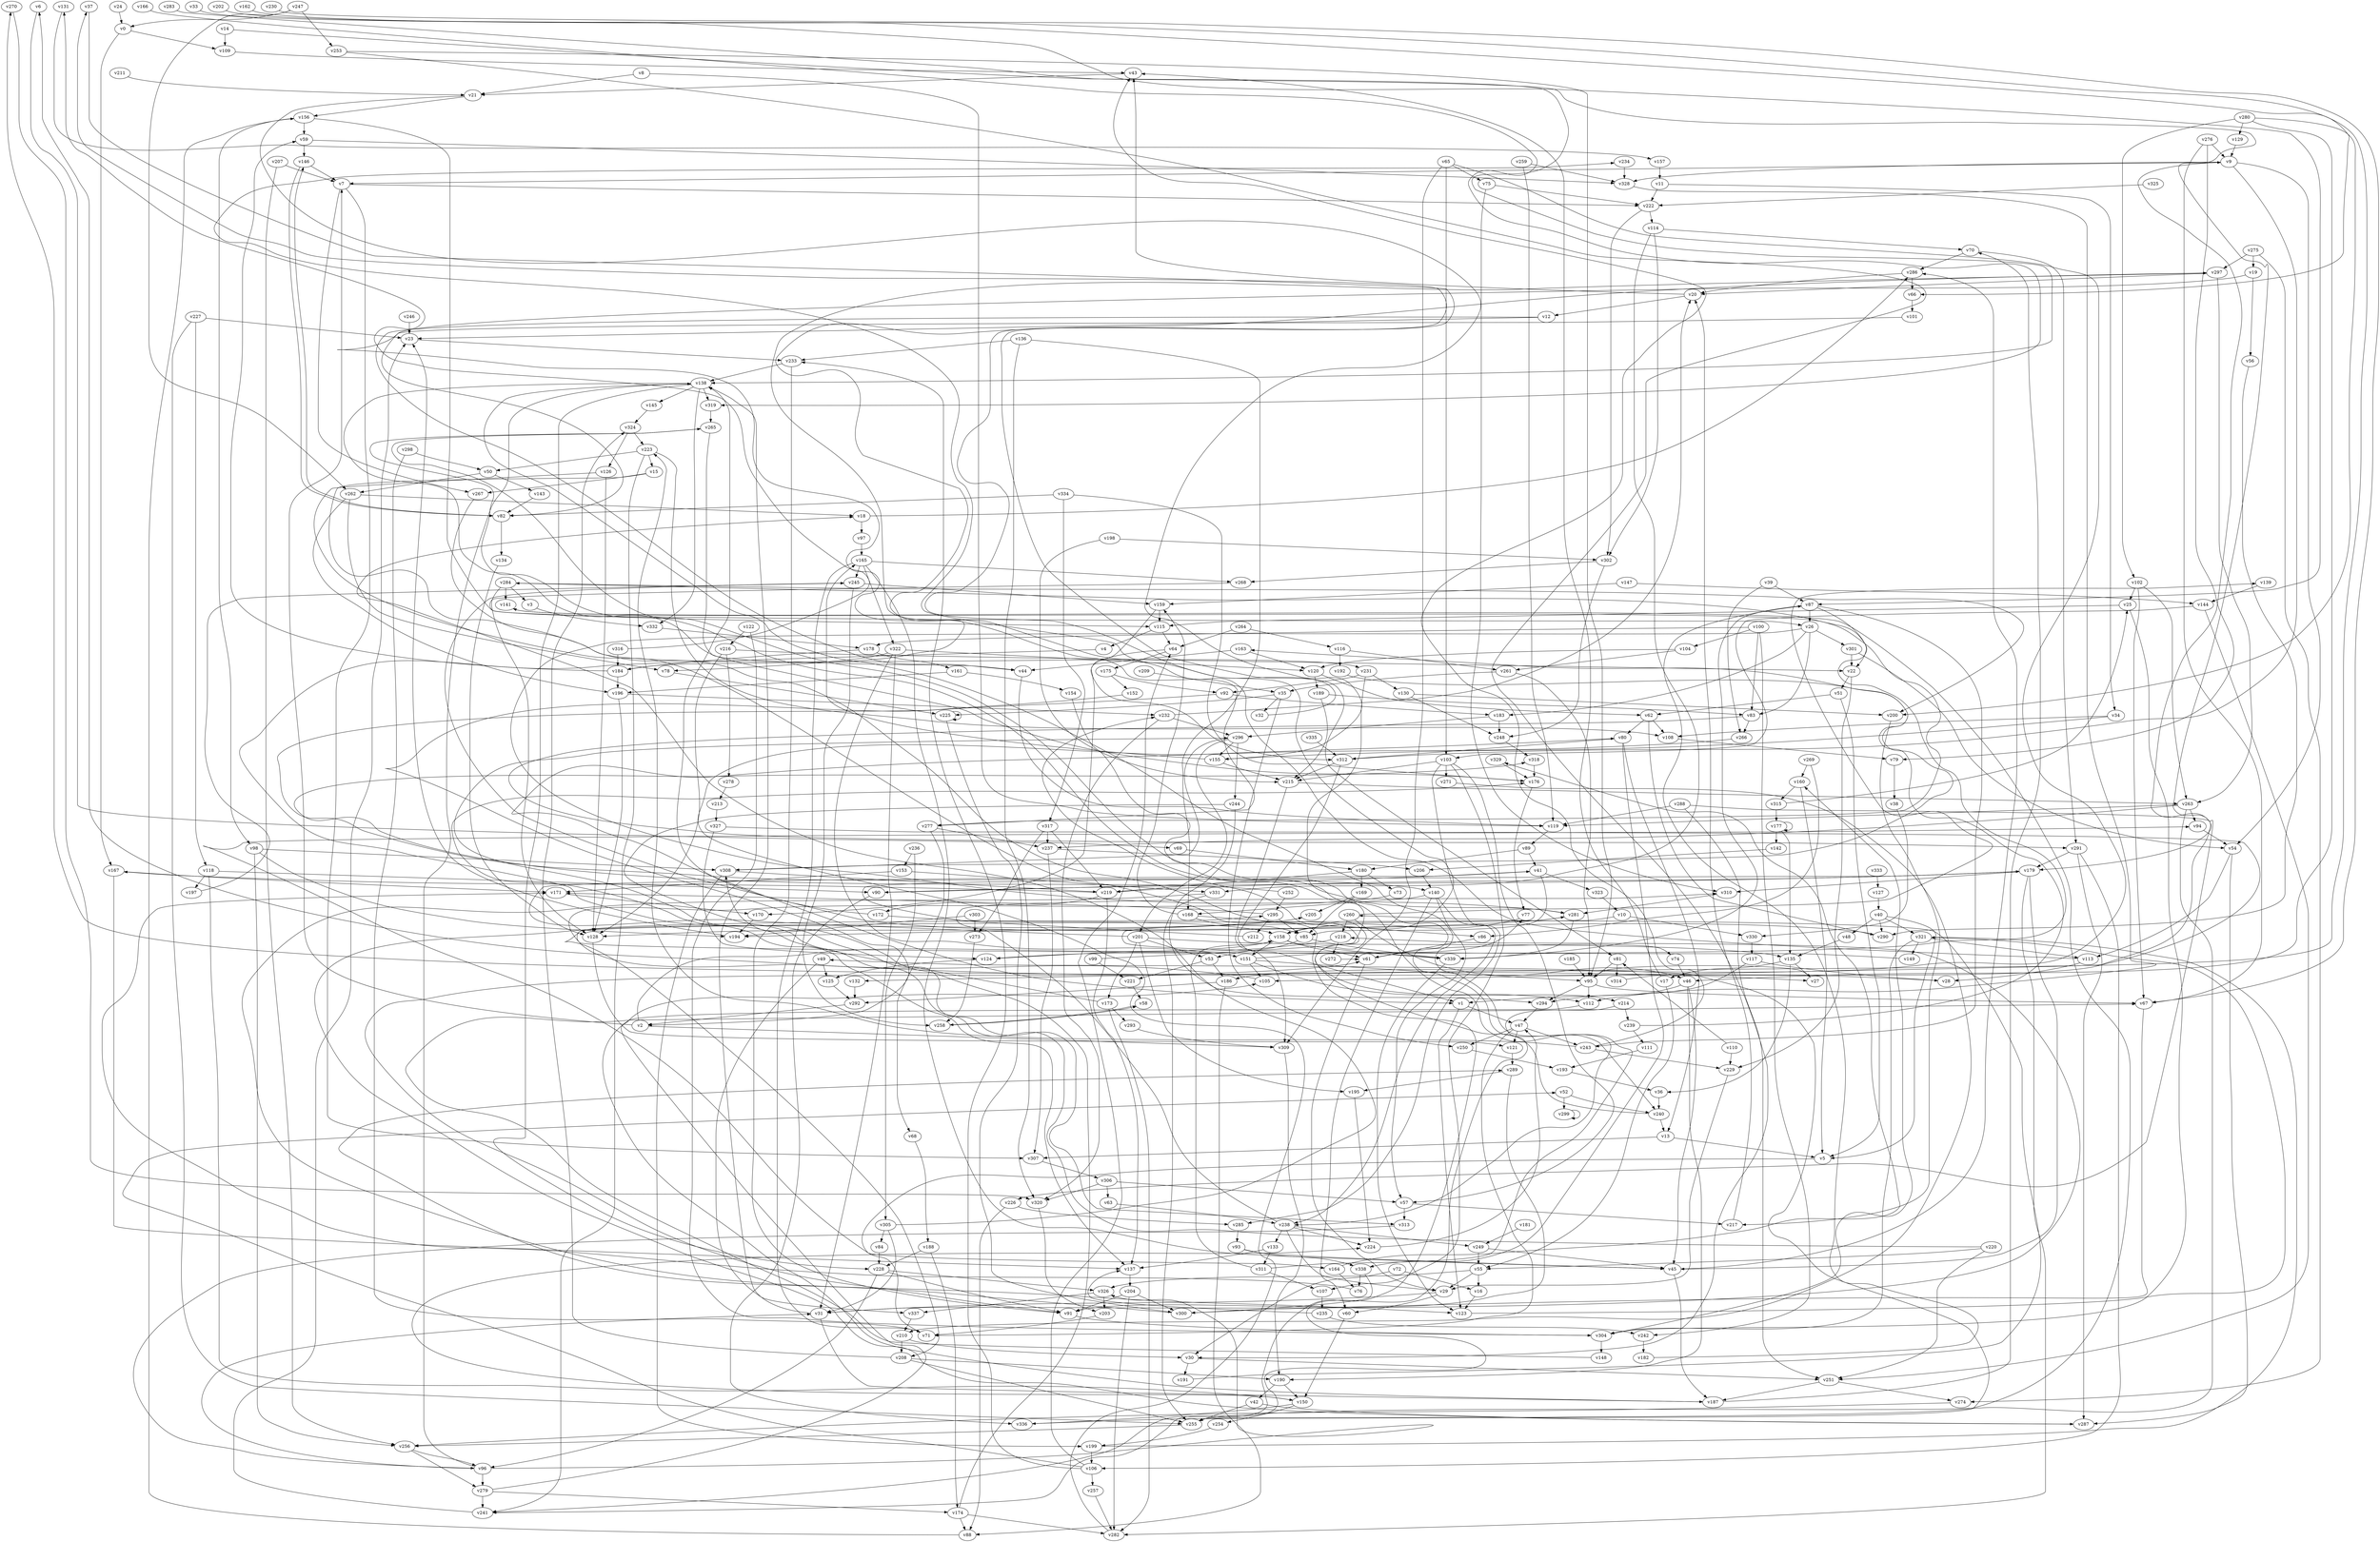 // Benchmark game 502 - 340 vertices
// time_bound: 89
// targets: v233
digraph G {
    v0 [name="v0", player=1];
    v1 [name="v1", player=1];
    v2 [name="v2", player=0];
    v3 [name="v3", player=0];
    v4 [name="v4", player=0];
    v5 [name="v5", player=1];
    v6 [name="v6", player=0];
    v7 [name="v7", player=0];
    v8 [name="v8", player=1];
    v9 [name="v9", player=0];
    v10 [name="v10", player=1];
    v11 [name="v11", player=0];
    v12 [name="v12", player=1];
    v13 [name="v13", player=1];
    v14 [name="v14", player=0];
    v15 [name="v15", player=0];
    v16 [name="v16", player=0];
    v17 [name="v17", player=1];
    v18 [name="v18", player=0];
    v19 [name="v19", player=1];
    v20 [name="v20", player=1];
    v21 [name="v21", player=1];
    v22 [name="v22", player=0];
    v23 [name="v23", player=1];
    v24 [name="v24", player=0];
    v25 [name="v25", player=0];
    v26 [name="v26", player=0];
    v27 [name="v27", player=0];
    v28 [name="v28", player=1];
    v29 [name="v29", player=0];
    v30 [name="v30", player=0];
    v31 [name="v31", player=0];
    v32 [name="v32", player=1];
    v33 [name="v33", player=1];
    v34 [name="v34", player=1];
    v35 [name="v35", player=0];
    v36 [name="v36", player=0];
    v37 [name="v37", player=1];
    v38 [name="v38", player=0];
    v39 [name="v39", player=0];
    v40 [name="v40", player=0];
    v41 [name="v41", player=0];
    v42 [name="v42", player=1];
    v43 [name="v43", player=0];
    v44 [name="v44", player=0];
    v45 [name="v45", player=0];
    v46 [name="v46", player=0];
    v47 [name="v47", player=1];
    v48 [name="v48", player=1];
    v49 [name="v49", player=1];
    v50 [name="v50", player=1];
    v51 [name="v51", player=0];
    v52 [name="v52", player=0];
    v53 [name="v53", player=1];
    v54 [name="v54", player=1];
    v55 [name="v55", player=0];
    v56 [name="v56", player=0];
    v57 [name="v57", player=0];
    v58 [name="v58", player=0];
    v59 [name="v59", player=0];
    v60 [name="v60", player=0];
    v61 [name="v61", player=1];
    v62 [name="v62", player=1];
    v63 [name="v63", player=1];
    v64 [name="v64", player=1];
    v65 [name="v65", player=0];
    v66 [name="v66", player=1];
    v67 [name="v67", player=0];
    v68 [name="v68", player=0];
    v69 [name="v69", player=0];
    v70 [name="v70", player=0];
    v71 [name="v71", player=0];
    v72 [name="v72", player=1];
    v73 [name="v73", player=0];
    v74 [name="v74", player=1];
    v75 [name="v75", player=0];
    v76 [name="v76", player=1];
    v77 [name="v77", player=0];
    v78 [name="v78", player=0];
    v79 [name="v79", player=1];
    v80 [name="v80", player=1];
    v81 [name="v81", player=0];
    v82 [name="v82", player=0];
    v83 [name="v83", player=1];
    v84 [name="v84", player=1];
    v85 [name="v85", player=0];
    v86 [name="v86", player=1];
    v87 [name="v87", player=1];
    v88 [name="v88", player=1];
    v89 [name="v89", player=0];
    v90 [name="v90", player=0];
    v91 [name="v91", player=0];
    v92 [name="v92", player=1];
    v93 [name="v93", player=0];
    v94 [name="v94", player=0];
    v95 [name="v95", player=1];
    v96 [name="v96", player=1];
    v97 [name="v97", player=0];
    v98 [name="v98", player=1];
    v99 [name="v99", player=0];
    v100 [name="v100", player=0];
    v101 [name="v101", player=1];
    v102 [name="v102", player=1];
    v103 [name="v103", player=1];
    v104 [name="v104", player=0];
    v105 [name="v105", player=1];
    v106 [name="v106", player=1];
    v107 [name="v107", player=1];
    v108 [name="v108", player=1];
    v109 [name="v109", player=0];
    v110 [name="v110", player=1];
    v111 [name="v111", player=1];
    v112 [name="v112", player=1];
    v113 [name="v113", player=0];
    v114 [name="v114", player=0];
    v115 [name="v115", player=0];
    v116 [name="v116", player=1];
    v117 [name="v117", player=0];
    v118 [name="v118", player=0];
    v119 [name="v119", player=0];
    v120 [name="v120", player=1];
    v121 [name="v121", player=1];
    v122 [name="v122", player=1];
    v123 [name="v123", player=0];
    v124 [name="v124", player=0];
    v125 [name="v125", player=0];
    v126 [name="v126", player=1];
    v127 [name="v127", player=0];
    v128 [name="v128", player=0];
    v129 [name="v129", player=0];
    v130 [name="v130", player=0];
    v131 [name="v131", player=0];
    v132 [name="v132", player=1];
    v133 [name="v133", player=0];
    v134 [name="v134", player=1];
    v135 [name="v135", player=0];
    v136 [name="v136", player=0];
    v137 [name="v137", player=0];
    v138 [name="v138", player=0];
    v139 [name="v139", player=1];
    v140 [name="v140", player=1];
    v141 [name="v141", player=0];
    v142 [name="v142", player=1];
    v143 [name="v143", player=0];
    v144 [name="v144", player=0];
    v145 [name="v145", player=1];
    v146 [name="v146", player=1];
    v147 [name="v147", player=1];
    v148 [name="v148", player=1];
    v149 [name="v149", player=0];
    v150 [name="v150", player=0];
    v151 [name="v151", player=0];
    v152 [name="v152", player=1];
    v153 [name="v153", player=1];
    v154 [name="v154", player=0];
    v155 [name="v155", player=0];
    v156 [name="v156", player=0];
    v157 [name="v157", player=0];
    v158 [name="v158", player=1];
    v159 [name="v159", player=1];
    v160 [name="v160", player=1];
    v161 [name="v161", player=1];
    v162 [name="v162", player=1];
    v163 [name="v163", player=1];
    v164 [name="v164", player=0];
    v165 [name="v165", player=0];
    v166 [name="v166", player=1];
    v167 [name="v167", player=1];
    v168 [name="v168", player=1];
    v169 [name="v169", player=0];
    v170 [name="v170", player=1];
    v171 [name="v171", player=0];
    v172 [name="v172", player=1];
    v173 [name="v173", player=0];
    v174 [name="v174", player=0];
    v175 [name="v175", player=1];
    v176 [name="v176", player=1];
    v177 [name="v177", player=0];
    v178 [name="v178", player=0];
    v179 [name="v179", player=1];
    v180 [name="v180", player=1];
    v181 [name="v181", player=1];
    v182 [name="v182", player=0];
    v183 [name="v183", player=1];
    v184 [name="v184", player=0];
    v185 [name="v185", player=0];
    v186 [name="v186", player=1];
    v187 [name="v187", player=1];
    v188 [name="v188", player=0];
    v189 [name="v189", player=0];
    v190 [name="v190", player=0];
    v191 [name="v191", player=0];
    v192 [name="v192", player=1];
    v193 [name="v193", player=1];
    v194 [name="v194", player=1];
    v195 [name="v195", player=1];
    v196 [name="v196", player=0];
    v197 [name="v197", player=1];
    v198 [name="v198", player=0];
    v199 [name="v199", player=0];
    v200 [name="v200", player=1];
    v201 [name="v201", player=0];
    v202 [name="v202", player=0];
    v203 [name="v203", player=1];
    v204 [name="v204", player=0];
    v205 [name="v205", player=0];
    v206 [name="v206", player=0];
    v207 [name="v207", player=0];
    v208 [name="v208", player=0];
    v209 [name="v209", player=1];
    v210 [name="v210", player=1];
    v211 [name="v211", player=1];
    v212 [name="v212", player=0];
    v213 [name="v213", player=1];
    v214 [name="v214", player=0];
    v215 [name="v215", player=0];
    v216 [name="v216", player=0];
    v217 [name="v217", player=0];
    v218 [name="v218", player=0];
    v219 [name="v219", player=0];
    v220 [name="v220", player=1];
    v221 [name="v221", player=1];
    v222 [name="v222", player=1];
    v223 [name="v223", player=1];
    v224 [name="v224", player=1];
    v225 [name="v225", player=1];
    v226 [name="v226", player=1];
    v227 [name="v227", player=1];
    v228 [name="v228", player=0];
    v229 [name="v229", player=0];
    v230 [name="v230", player=1];
    v231 [name="v231", player=0];
    v232 [name="v232", player=0];
    v233 [name="v233", player=1, target=1];
    v234 [name="v234", player=1];
    v235 [name="v235", player=0];
    v236 [name="v236", player=0];
    v237 [name="v237", player=0];
    v238 [name="v238", player=0];
    v239 [name="v239", player=0];
    v240 [name="v240", player=0];
    v241 [name="v241", player=0];
    v242 [name="v242", player=1];
    v243 [name="v243", player=0];
    v244 [name="v244", player=1];
    v245 [name="v245", player=0];
    v246 [name="v246", player=1];
    v247 [name="v247", player=1];
    v248 [name="v248", player=1];
    v249 [name="v249", player=1];
    v250 [name="v250", player=0];
    v251 [name="v251", player=1];
    v252 [name="v252", player=0];
    v253 [name="v253", player=0];
    v254 [name="v254", player=0];
    v255 [name="v255", player=0];
    v256 [name="v256", player=1];
    v257 [name="v257", player=0];
    v258 [name="v258", player=1];
    v259 [name="v259", player=0];
    v260 [name="v260", player=0];
    v261 [name="v261", player=1];
    v262 [name="v262", player=1];
    v263 [name="v263", player=0];
    v264 [name="v264", player=0];
    v265 [name="v265", player=0];
    v266 [name="v266", player=1];
    v267 [name="v267", player=1];
    v268 [name="v268", player=0];
    v269 [name="v269", player=1];
    v270 [name="v270", player=1];
    v271 [name="v271", player=0];
    v272 [name="v272", player=0];
    v273 [name="v273", player=0];
    v274 [name="v274", player=0];
    v275 [name="v275", player=1];
    v276 [name="v276", player=1];
    v277 [name="v277", player=0];
    v278 [name="v278", player=0];
    v279 [name="v279", player=1];
    v280 [name="v280", player=0];
    v281 [name="v281", player=1];
    v282 [name="v282", player=0];
    v283 [name="v283", player=0];
    v284 [name="v284", player=1];
    v285 [name="v285", player=1];
    v286 [name="v286", player=1];
    v287 [name="v287", player=0];
    v288 [name="v288", player=1];
    v289 [name="v289", player=0];
    v290 [name="v290", player=0];
    v291 [name="v291", player=0];
    v292 [name="v292", player=0];
    v293 [name="v293", player=0];
    v294 [name="v294", player=0];
    v295 [name="v295", player=0];
    v296 [name="v296", player=0];
    v297 [name="v297", player=0];
    v298 [name="v298", player=0];
    v299 [name="v299", player=0];
    v300 [name="v300", player=1];
    v301 [name="v301", player=1];
    v302 [name="v302", player=1];
    v303 [name="v303", player=0];
    v304 [name="v304", player=1];
    v305 [name="v305", player=1];
    v306 [name="v306", player=1];
    v307 [name="v307", player=0];
    v308 [name="v308", player=0];
    v309 [name="v309", player=0];
    v310 [name="v310", player=0];
    v311 [name="v311", player=0];
    v312 [name="v312", player=1];
    v313 [name="v313", player=0];
    v314 [name="v314", player=0];
    v315 [name="v315", player=0];
    v316 [name="v316", player=1];
    v317 [name="v317", player=0];
    v318 [name="v318", player=1];
    v319 [name="v319", player=1];
    v320 [name="v320", player=1];
    v321 [name="v321", player=1];
    v322 [name="v322", player=1];
    v323 [name="v323", player=1];
    v324 [name="v324", player=0];
    v325 [name="v325", player=0];
    v326 [name="v326", player=1];
    v327 [name="v327", player=0];
    v328 [name="v328", player=0];
    v329 [name="v329", player=0];
    v330 [name="v330", player=1];
    v331 [name="v331", player=0];
    v332 [name="v332", player=0];
    v333 [name="v333", player=1];
    v334 [name="v334", player=0];
    v335 [name="v335", player=1];
    v336 [name="v336", player=1];
    v337 [name="v337", player=1];
    v338 [name="v338", player=0];
    v339 [name="v339", player=0];

    v0 -> v109;
    v1 -> v123;
    v2 -> v158 [constraint="t < 14"];
    v3 -> v332;
    v4 -> v137 [constraint="t >= 3"];
    v5 -> v164 [constraint="t mod 5 == 2"];
    v6 -> v69 [constraint="t mod 5 == 0"];
    v7 -> v307;
    v8 -> v119;
    v9 -> v312;
    v10 -> v208 [constraint="t mod 4 == 3"];
    v11 -> v34;
    v12 -> v44 [constraint="t >= 4"];
    v13 -> v307;
    v14 -> v138 [constraint="t mod 5 == 1"];
    v15 -> v231 [constraint="t mod 2 == 0"];
    v16 -> v123;
    v17 -> v55;
    v18 -> v97;
    v19 -> v277 [constraint="t < 12"];
    v20 -> v43;
    v21 -> v155 [constraint="t >= 1"];
    v22 -> v229;
    v23 -> v233;
    v24 -> v0;
    v25 -> v304;
    v26 -> v281 [constraint="t mod 5 == 1"];
    v27 -> v95 [constraint="t mod 2 == 0"];
    v28 -> v270 [constraint="t >= 2"];
    v29 -> v60;
    v30 -> v251;
    v31 -> v218 [constraint="t >= 3"];
    v32 -> v37 [constraint="t mod 4 == 1"];
    v33 -> v87 [constraint="t < 12"];
    v34 -> v155;
    v35 -> v250;
    v36 -> v240;
    v37 -> v81 [constraint="t < 9"];
    v38 -> v330;
    v39 -> v266;
    v40 -> v48;
    v41 -> v85;
    v42 -> v255;
    v43 -> v21;
    v44 -> v119;
    v45 -> v286;
    v46 -> v190;
    v47 -> v243;
    v48 -> v135;
    v49 -> v337;
    v50 -> v143;
    v51 -> v62;
    v52 -> v240;
    v53 -> v186;
    v54 -> v287;
    v55 -> v326;
    v56 -> v290;
    v57 -> v217;
    v58 -> v258;
    v59 -> v146;
    v60 -> v150;
    v61 -> v74 [constraint="t mod 4 == 0"];
    v62 -> v80;
    v63 -> v238;
    v64 -> v170;
    v65 -> v186 [constraint="t mod 4 == 3"];
    v66 -> v101;
    v67 -> v300;
    v68 -> v188;
    v69 -> v180;
    v70 -> v286;
    v71 -> v94 [constraint="t < 13"];
    v72 -> v30;
    v73 -> v27 [constraint="t mod 4 == 0"];
    v74 -> v46;
    v75 -> v310;
    v76 -> v171 [constraint="t mod 5 == 3"];
    v77 -> v158;
    v78 -> v225;
    v79 -> v38;
    v80 -> v338;
    v81 -> v314;
    v82 -> v134;
    v83 -> v291 [constraint="t < 8"];
    v84 -> v228;
    v85 -> v339;
    v86 -> v61;
    v87 -> v243;
    v88 -> v156;
    v89 -> v41;
    v90 -> v179 [constraint="t < 5"];
    v91 -> v61 [constraint="t < 12"];
    v92 -> v140 [constraint="t < 13"];
    v93 -> v338;
    v94 -> v54;
    v95 -> v112;
    v96 -> v31 [constraint="t < 9"];
    v97 -> v165;
    v98 -> v194;
    v99 -> v265 [constraint="t < 13"];
    v100 -> v178;
    v101 -> v82 [constraint="t < 15"];
    v102 -> v263;
    v103 -> v57;
    v104 -> v261;
    v105 -> v6 [constraint="t mod 5 == 2"];
    v106 -> v52 [constraint="t >= 1"];
    v107 -> v235;
    v108 -> v79;
    v109 -> v43;
    v110 -> v81 [constraint="t < 13"];
    v111 -> v193;
    v112 -> v187 [constraint="t >= 1"];
    v113 -> v297 [constraint="t < 9"];
    v114 -> v70;
    v115 -> v4;
    v116 -> v261;
    v117 -> v1;
    v118 -> v197;
    v119 -> v89;
    v120 -> v189;
    v121 -> v289;
    v122 -> v216;
    v123 -> v321 [constraint="t >= 2"];
    v124 -> v284 [constraint="t < 6"];
    v125 -> v292;
    v126 -> v241 [constraint="t mod 5 == 3"];
    v127 -> v40;
    v128 -> v121 [constraint="t < 13"];
    v129 -> v9;
    v130 -> v200;
    v131 -> v157 [constraint="t mod 2 == 0"];
    v132 -> v292;
    v133 -> v311;
    v134 -> v128;
    v135 -> v36;
    v136 -> v168;
    v137 -> v204;
    v138 -> v176 [constraint="t >= 4"];
    v139 -> v144;
    v140 -> v60;
    v141 -> v277 [constraint="t < 11"];
    v142 -> v206;
    v143 -> v82;
    v144 -> v103 [constraint="t mod 2 == 1"];
    v145 -> v324;
    v146 -> v82;
    v147 -> v159;
    v148 -> v67 [constraint="t mod 2 == 1"];
    v149 -> v281 [constraint="t < 6"];
    v150 -> v224 [constraint="t >= 5"];
    v151 -> v105;
    v152 -> v2 [constraint="t mod 2 == 0"];
    v153 -> v331;
    v154 -> v238 [constraint="t < 5"];
    v155 -> v165;
    v156 -> v59;
    v157 -> v11;
    v158 -> v234 [constraint="t >= 5"];
    v159 -> v312;
    v160 -> v315;
    v161 -> v196;
    v162 -> v132 [constraint="t < 13"];
    v163 -> v120;
    v164 -> v329 [constraint="t >= 3"];
    v165 -> v268;
    v166 -> v319 [constraint="t < 9"];
    v167 -> v137;
    v168 -> v86;
    v169 -> v205;
    v170 -> v194;
    v171 -> v170;
    v172 -> v138;
    v173 -> v176 [constraint="t < 13"];
    v174 -> v308 [constraint="t mod 5 == 4"];
    v175 -> v152;
    v176 -> v77;
    v177 -> v177 [constraint="t >= 5"];
    v178 -> v184;
    v179 -> v310;
    v180 -> v219;
    v181 -> v249;
    v182 -> v87 [constraint="t < 13"];
    v183 -> v296;
    v184 -> v297 [constraint="t mod 2 == 0"];
    v185 -> v95;
    v186 -> v292;
    v187 -> v70;
    v188 -> v174;
    v189 -> v215;
    v190 -> v42;
    v191 -> v260 [constraint="t >= 4"];
    v192 -> v308 [constraint="t mod 3 == 0"];
    v193 -> v36;
    v194 -> v23;
    v195 -> v224;
    v196 -> v232;
    v197 -> v245 [constraint="t >= 1"];
    v198 -> v215;
    v199 -> v321 [constraint="t < 11"];
    v200 -> v217;
    v201 -> v41 [constraint="t >= 5"];
    v202 -> v66 [constraint="t < 15"];
    v203 -> v71;
    v204 -> v282;
    v205 -> v128;
    v206 -> v140;
    v207 -> v256;
    v208 -> v324;
    v209 -> v35;
    v210 -> v208;
    v211 -> v21;
    v212 -> v179 [constraint="t >= 4"];
    v213 -> v327;
    v214 -> v241 [constraint="t < 15"];
    v215 -> v263;
    v216 -> v128;
    v217 -> v20;
    v218 -> v124;
    v219 -> v167 [constraint="t mod 3 == 0"];
    v220 -> v296 [constraint="t mod 3 == 2"];
    v221 -> v58;
    v222 -> v302;
    v223 -> v15;
    v224 -> v47;
    v225 -> v300;
    v226 -> v88;
    v227 -> v23;
    v228 -> v326;
    v229 -> v29;
    v230 -> v67 [constraint="t < 12"];
    v231 -> v92;
    v232 -> v320;
    v233 -> v138;
    v234 -> v328;
    v235 -> v137 [constraint="t < 14"];
    v236 -> v153;
    v237 -> v307;
    v238 -> v310 [constraint="t >= 5"];
    v239 -> v163 [constraint="t mod 3 == 1"];
    v240 -> v232 [constraint="t mod 4 == 3"];
    v241 -> v23;
    v242 -> v182;
    v243 -> v43 [constraint="t mod 2 == 0"];
    v244 -> v313 [constraint="t mod 3 == 2"];
    v245 -> v258;
    v246 -> v23;
    v247 -> v262;
    v248 -> v318;
    v249 -> v45;
    v250 -> v193;
    v251 -> v274;
    v252 -> v318 [constraint="t < 10"];
    v253 -> v30 [constraint="t >= 3"];
    v254 -> v199;
    v255 -> v49 [constraint="t >= 3"];
    v256 -> v96;
    v257 -> v282;
    v258 -> v58 [constraint="t >= 1"];
    v259 -> v328;
    v260 -> v139 [constraint="t mod 4 == 1"];
    v261 -> v35;
    v262 -> v78;
    v263 -> v255;
    v264 -> v116;
    v265 -> v240 [constraint="t mod 3 == 0"];
    v266 -> v1 [constraint="t < 8"];
    v267 -> v214 [constraint="t >= 2"];
    v268 -> v26 [constraint="t >= 4"];
    v269 -> v86;
    v270 -> v320 [constraint="t >= 1"];
    v271 -> v210 [constraint="t mod 2 == 1"];
    v272 -> v61 [constraint="t < 6"];
    v273 -> v258;
    v274 -> v256 [constraint="t >= 5"];
    v275 -> v274;
    v276 -> v67;
    v277 -> v237;
    v278 -> v213;
    v279 -> v105 [constraint="t >= 3"];
    v280 -> v46;
    v281 -> v339;
    v282 -> v80 [constraint="t >= 4"];
    v283 -> v179 [constraint="t mod 3 == 2"];
    v284 -> v200 [constraint="t mod 3 == 1"];
    v285 -> v93;
    v286 -> v20;
    v287 -> v205 [constraint="t >= 2"];
    v288 -> v226 [constraint="t < 11"];
    v289 -> v91;
    v290 -> v245 [constraint="t mod 4 == 0"];
    v291 -> v287;
    v292 -> v2;
    v293 -> v309;
    v294 -> v47;
    v295 -> v171 [constraint="t >= 2"];
    v296 -> v308;
    v297 -> v263;
    v298 -> v50;
    v299 -> v299;
    v300 -> v289 [constraint="t >= 3"];
    v301 -> v22;
    v302 -> v248;
    v303 -> v273;
    v304 -> v160 [constraint="t >= 1"];
    v305 -> v18 [constraint="t >= 4"];
    v306 -> v320;
    v307 -> v306;
    v308 -> v199;
    v309 -> v190;
    v310 -> v281;
    v311 -> v138 [constraint="t mod 5 == 3"];
    v312 -> v1;
    v313 -> v96 [constraint="t mod 2 == 0"];
    v314 -> v9 [constraint="t mod 5 == 2"];
    v315 -> v25 [constraint="t mod 2 == 0"];
    v316 -> v131 [constraint="t mod 3 == 0"];
    v317 -> v219;
    v318 -> v176;
    v319 -> v265;
    v320 -> v203;
    v321 -> v113;
    v322 -> v78;
    v323 -> v10;
    v324 -> v126;
    v325 -> v222;
    v326 -> v337;
    v327 -> v105 [constraint="t < 5"];
    v328 -> v112;
    v329 -> v176;
    v330 -> v117;
    v331 -> v123 [constraint="t >= 2"];
    v332 -> v178;
    v333 -> v127;
    v334 -> v317;
    v335 -> v312;
    v336 -> v141 [constraint="t < 12"];
    v337 -> v210;
    v338 -> v300;
    v339 -> v295 [constraint="t >= 1"];
    v286 -> v66;
    v288 -> v119;
    v46 -> v45;
    v243 -> v223;
    v243 -> v229;
    v158 -> v151;
    v261 -> v95;
    v235 -> v242;
    v81 -> v95;
    v117 -> v28;
    v186 -> v88;
    v138 -> v228;
    v204 -> v300;
    v322 -> v151;
    v103 -> v107;
    v281 -> v194;
    v103 -> v271;
    v291 -> v179;
    v140 -> v238;
    v305 -> v31;
    v275 -> v19;
    v138 -> v319;
    v1 -> v47;
    v13 -> v5;
    v260 -> v218;
    v100 -> v242;
    v22 -> v51;
    v238 -> v133;
    v280 -> v129;
    v146 -> v7;
    v222 -> v114;
    v174 -> v282;
    v315 -> v177;
    v302 -> v268;
    v264 -> v64;
    v25 -> v115;
    v239 -> v111;
    v223 -> v241;
    v218 -> v272;
    v164 -> v76;
    v9 -> v7;
    v31 -> v187;
    v311 -> v158;
    v190 -> v150;
    v52 -> v299;
    v98 -> v308;
    v151 -> v77;
    v46 -> v294;
    v256 -> v279;
    v214 -> v239;
    v2 -> v7;
    v147 -> v144;
    v0 -> v167;
    v158 -> v339;
    v21 -> v156;
    v138 -> v145;
    v238 -> v29;
    v156 -> v115;
    v216 -> v278;
    v59 -> v328;
    v2 -> v309;
    v201 -> v195;
    v173 -> v282;
    v130 -> v248;
    v19 -> v56;
    v80 -> v312;
    v232 -> v296;
    v40 -> v5;
    v118 -> v90;
    v120 -> v62;
    v201 -> v53;
    v26 -> v301;
    v55 -> v16;
    v298 -> v71;
    v233 -> v91;
    v227 -> v255;
    v42 -> v287;
    v179 -> v282;
    v316 -> v184;
    v55 -> v29;
    v85 -> v53;
    v303 -> v194;
    v54 -> v113;
    v62 -> v290;
    v7 -> v267;
    v172 -> v158;
    v204 -> v91;
    v12 -> v23;
    v326 -> v203;
    v280 -> v102;
    v295 -> v85;
    v295 -> v212;
    v259 -> v119;
    v208 -> v255;
    v136 -> v320;
    v175 -> v92;
    v324 -> v223;
    v161 -> v154;
    v11 -> v222;
    v122 -> v304;
    v98 -> v256;
    v236 -> v305;
    v29 -> v31;
    v96 -> v138;
    v100 -> v104;
    v167 -> v171;
    v96 -> v279;
    v183 -> v248;
    v265 -> v44;
    v114 -> v302;
    v312 -> v215;
    v322 -> v120;
    v226 -> v285;
    v280 -> v200;
    v327 -> v124;
    v151 -> v95;
    v306 -> v57;
    v91 -> v304;
    v237 -> v206;
    v296 -> v155;
    v99 -> v221;
    v113 -> v28;
    v65 -> v103;
    v288 -> v251;
    v102 -> v67;
    v57 -> v313;
    v173 -> v293;
    v51 -> v5;
    v80 -> v13;
    v276 -> v79;
    v110 -> v229;
    v179 -> v219;
    v305 -> v84;
    v240 -> v13;
    v227 -> v118;
    v115 -> v64;
    v322 -> v31;
    v317 -> v273;
    v238 -> v249;
    v35 -> v225;
    v95 -> v67;
    v15 -> v267;
    v104 -> v120;
    v75 -> v222;
    v177 -> v142;
    v321 -> v304;
    v220 -> v55;
    v90 -> v336;
    v62 -> v108;
    v30 -> v191;
    v276 -> v9;
    v249 -> v55;
    v289 -> v195;
    v219 -> v172;
    v238 -> v224;
    v321 -> v149;
    v50 -> v262;
    v334 -> v82;
    v177 -> v135;
    v253 -> v95;
    v284 -> v128;
    v306 -> v63;
    v201 -> v173;
    v35 -> v32;
    v47 -> v121;
    v255 -> v256;
    v263 -> v237;
    v150 -> v336;
    v95 -> v294;
    v65 -> v309;
    v47 -> v71;
    v26 -> v83;
    v17 -> v43;
    v168 -> v159;
    v189 -> v83;
    v279 -> v174;
    v138 -> v332;
    v151 -> v112;
    v304 -> v148;
    v232 -> v20;
    v311 -> v107;
    v331 -> v255;
    v339 -> v123;
    v83 -> v266;
    v180 -> v169;
    v87 -> v26;
    v133 -> v137;
    v247 -> v253;
    v158 -> v61;
    v180 -> v73;
    v179 -> v45;
    v136 -> v233;
    v297 -> v20;
    v263 -> v119;
    v338 -> v76;
    v284 -> v141;
    v155 -> v215;
    v165 -> v45;
    v228 -> v91;
    v245 -> v159;
    v244 -> v294;
    v45 -> v187;
    v87 -> v339;
    v174 -> v88;
    v40 -> v321;
    v100 -> v83;
    v93 -> v45;
    v207 -> v7;
    v163 -> v44;
    v178 -> v161;
    v103 -> v215;
    v291 -> v106;
    v216 -> v22;
    v223 -> v50;
    v228 -> v96;
    v296 -> v201;
    v40 -> v290;
    v263 -> v94;
    v10 -> v330;
    v87 -> v22;
    v279 -> v241;
    v150 -> v254;
    v165 -> v322;
    v126 -> v128;
    v53 -> v221;
    v220 -> v251;
    v72 -> v16;
    v7 -> v222;
    v196 -> v128;
    v89 -> v180;
    v82 -> v146;
    v41 -> v90;
    v252 -> v295;
    v116 -> v192;
    v169 -> v85;
    v124 -> v125;
    v247 -> v0;
    v199 -> v106;
    v231 -> v130;
    v135 -> v17;
    v201 -> v135;
    v168 -> v85;
    v269 -> v160;
    v39 -> v87;
    v14 -> v109;
    v20 -> v12;
    v210 -> v30;
    v153 -> v171;
    v251 -> v187;
    v140 -> v57;
    v317 -> v237;
    v284 -> v3;
    v9 -> v328;
    v275 -> v297;
    v106 -> v64;
    v41 -> v323;
    v231 -> v281;
    v34 -> v108;
    v140 -> v168;
    v184 -> v196;
    v215 -> v309;
    v144 -> v251;
    v114 -> v331;
    v18 -> v286;
    v198 -> v302;
    v49 -> v125;
    v159 -> v115;
    v135 -> v27;
    v103 -> v285;
    v92 -> v183;
    v96 -> v326;
    v31 -> v138;
    v262 -> v18;
    v308 -> v219;
    v9 -> v54;
    v8 -> v21;
    v262 -> v196;
    v301 -> v54;
    v223 -> v108;
    v106 -> v233;
    v165 -> v245;
    v65 -> v75;
    v219 -> v137;
    v70 -> v291;
    v188 -> v228;
    v260 -> v46;
    v102 -> v25;
    v208 -> v190;
    v160 -> v5;
    v184 -> v59;
    v47 -> v250;
    v334 -> v176;
    v296 -> v244;
    v156 -> v98;
    v26 -> v183;
    v165 -> v71;
    v64 -> v175;
    v118 -> v150;
    v61 -> v29;
    v106 -> v257;
    v225 -> v225;
    v277 -> v68;
}
